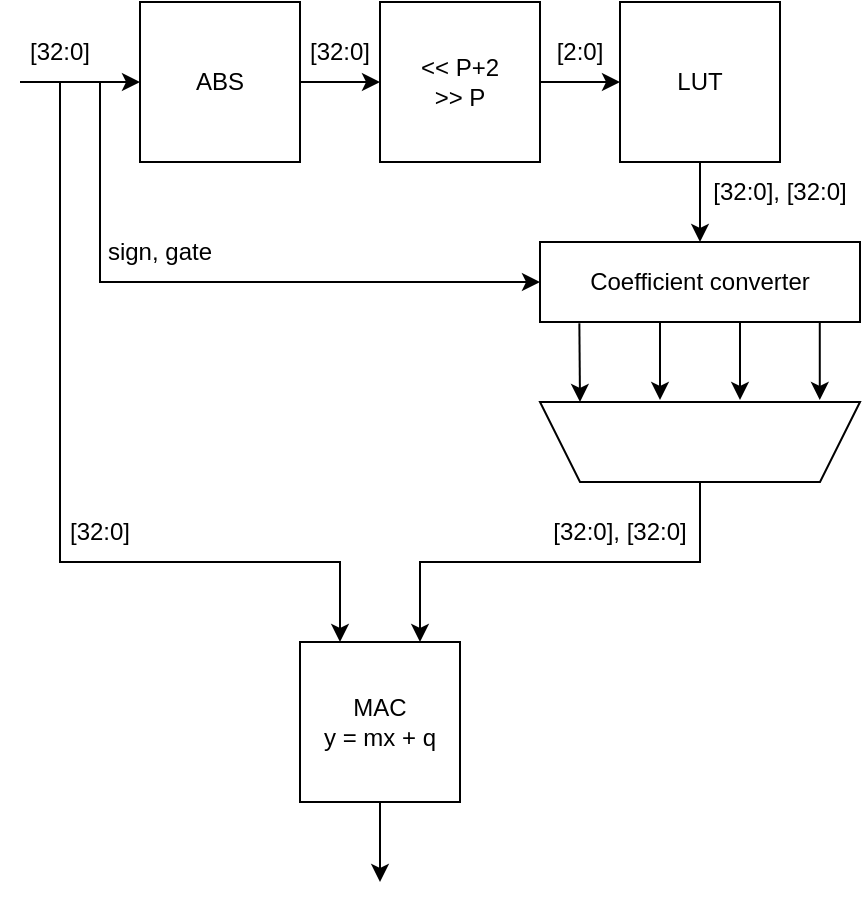 <mxfile version="24.8.6">
  <diagram name="Page-1" id="RbRdEx7LKMOHVXa9Vndr">
    <mxGraphModel dx="857" dy="494" grid="1" gridSize="10" guides="1" tooltips="1" connect="1" arrows="1" fold="1" page="1" pageScale="1" pageWidth="850" pageHeight="1100" math="0" shadow="0">
      <root>
        <mxCell id="0" />
        <mxCell id="1" parent="0" />
        <mxCell id="ZQ7gyXQi0KkHRQITgzZB-7" value="[32:0]" style="text;html=1;align=center;verticalAlign=middle;whiteSpace=wrap;rounded=0;" vertex="1" parent="1">
          <mxGeometry y="250" width="60" height="30" as="geometry" />
        </mxCell>
        <mxCell id="ZQ7gyXQi0KkHRQITgzZB-9" value="[32:0]" style="text;html=1;align=center;verticalAlign=middle;whiteSpace=wrap;rounded=0;" vertex="1" parent="1">
          <mxGeometry x="140" y="250" width="60" height="30" as="geometry" />
        </mxCell>
        <mxCell id="ZQ7gyXQi0KkHRQITgzZB-10" value="[2:0]" style="text;html=1;align=center;verticalAlign=middle;whiteSpace=wrap;rounded=0;" vertex="1" parent="1">
          <mxGeometry x="260" y="250" width="60" height="30" as="geometry" />
        </mxCell>
        <mxCell id="ZQ7gyXQi0KkHRQITgzZB-14" style="edgeStyle=orthogonalEdgeStyle;rounded=0;orthogonalLoop=1;jettySize=auto;html=1;startArrow=classic;startFill=1;endArrow=none;endFill=0;" edge="1" parent="1" source="ZQ7gyXQi0KkHRQITgzZB-12">
          <mxGeometry relative="1" as="geometry">
            <mxPoint x="10" y="280" as="targetPoint" />
          </mxGeometry>
        </mxCell>
        <mxCell id="ZQ7gyXQi0KkHRQITgzZB-15" style="edgeStyle=orthogonalEdgeStyle;rounded=0;orthogonalLoop=1;jettySize=auto;html=1;entryX=0;entryY=0.5;entryDx=0;entryDy=0;" edge="1" parent="1" source="ZQ7gyXQi0KkHRQITgzZB-12" target="ZQ7gyXQi0KkHRQITgzZB-13">
          <mxGeometry relative="1" as="geometry" />
        </mxCell>
        <mxCell id="ZQ7gyXQi0KkHRQITgzZB-12" value="&lt;div&gt;ABS&lt;/div&gt;" style="whiteSpace=wrap;html=1;aspect=fixed;" vertex="1" parent="1">
          <mxGeometry x="70" y="240" width="80" height="80" as="geometry" />
        </mxCell>
        <mxCell id="ZQ7gyXQi0KkHRQITgzZB-16" style="edgeStyle=orthogonalEdgeStyle;rounded=0;orthogonalLoop=1;jettySize=auto;html=1;" edge="1" parent="1" source="ZQ7gyXQi0KkHRQITgzZB-13">
          <mxGeometry relative="1" as="geometry">
            <mxPoint x="310" y="280" as="targetPoint" />
          </mxGeometry>
        </mxCell>
        <mxCell id="ZQ7gyXQi0KkHRQITgzZB-13" value="&lt;div&gt;&amp;lt;&amp;lt; P+2&lt;/div&gt;&lt;div&gt;&amp;gt;&amp;gt; P&lt;br&gt;&lt;/div&gt;" style="whiteSpace=wrap;html=1;aspect=fixed;" vertex="1" parent="1">
          <mxGeometry x="190" y="240" width="80" height="80" as="geometry" />
        </mxCell>
        <mxCell id="ZQ7gyXQi0KkHRQITgzZB-37" style="edgeStyle=orthogonalEdgeStyle;rounded=0;orthogonalLoop=1;jettySize=auto;html=1;entryX=0.5;entryY=0;entryDx=0;entryDy=0;" edge="1" parent="1" source="ZQ7gyXQi0KkHRQITgzZB-17" target="ZQ7gyXQi0KkHRQITgzZB-36">
          <mxGeometry relative="1" as="geometry" />
        </mxCell>
        <mxCell id="ZQ7gyXQi0KkHRQITgzZB-17" value="&lt;div&gt;LUT&lt;/div&gt;" style="whiteSpace=wrap;html=1;aspect=fixed;" vertex="1" parent="1">
          <mxGeometry x="310" y="240" width="80" height="80" as="geometry" />
        </mxCell>
        <mxCell id="ZQ7gyXQi0KkHRQITgzZB-36" value="Coefficient converter" style="rounded=0;whiteSpace=wrap;html=1;" vertex="1" parent="1">
          <mxGeometry x="270" y="360" width="160" height="40" as="geometry" />
        </mxCell>
        <mxCell id="ZQ7gyXQi0KkHRQITgzZB-38" value="[32:0], [32:0]" style="text;html=1;align=center;verticalAlign=middle;whiteSpace=wrap;rounded=0;" vertex="1" parent="1">
          <mxGeometry x="350" y="320" width="80" height="30" as="geometry" />
        </mxCell>
        <mxCell id="ZQ7gyXQi0KkHRQITgzZB-39" value="" style="endArrow=classic;html=1;rounded=0;exitX=0.123;exitY=1.017;exitDx=0;exitDy=0;exitPerimeter=0;" edge="1" parent="1" source="ZQ7gyXQi0KkHRQITgzZB-36">
          <mxGeometry width="50" height="50" relative="1" as="geometry">
            <mxPoint x="360" y="470" as="sourcePoint" />
            <mxPoint x="290" y="440" as="targetPoint" />
          </mxGeometry>
        </mxCell>
        <mxCell id="ZQ7gyXQi0KkHRQITgzZB-42" value="" style="endArrow=classic;html=1;rounded=0;exitX=0.123;exitY=1.017;exitDx=0;exitDy=0;exitPerimeter=0;" edge="1" parent="1">
          <mxGeometry width="50" height="50" relative="1" as="geometry">
            <mxPoint x="330" y="400" as="sourcePoint" />
            <mxPoint x="330" y="439" as="targetPoint" />
          </mxGeometry>
        </mxCell>
        <mxCell id="ZQ7gyXQi0KkHRQITgzZB-43" value="" style="endArrow=classic;html=1;rounded=0;exitX=0.123;exitY=1.017;exitDx=0;exitDy=0;exitPerimeter=0;" edge="1" parent="1">
          <mxGeometry width="50" height="50" relative="1" as="geometry">
            <mxPoint x="370" y="400" as="sourcePoint" />
            <mxPoint x="370" y="439" as="targetPoint" />
          </mxGeometry>
        </mxCell>
        <mxCell id="ZQ7gyXQi0KkHRQITgzZB-44" value="" style="endArrow=classic;html=1;rounded=0;exitX=0.123;exitY=1.017;exitDx=0;exitDy=0;exitPerimeter=0;" edge="1" parent="1">
          <mxGeometry width="50" height="50" relative="1" as="geometry">
            <mxPoint x="409.89" y="400" as="sourcePoint" />
            <mxPoint x="409.89" y="439" as="targetPoint" />
          </mxGeometry>
        </mxCell>
        <mxCell id="ZQ7gyXQi0KkHRQITgzZB-53" style="edgeStyle=orthogonalEdgeStyle;rounded=0;orthogonalLoop=1;jettySize=auto;html=1;entryX=0.75;entryY=0;entryDx=0;entryDy=0;" edge="1" parent="1" source="ZQ7gyXQi0KkHRQITgzZB-45" target="ZQ7gyXQi0KkHRQITgzZB-51">
          <mxGeometry relative="1" as="geometry">
            <Array as="points">
              <mxPoint x="350" y="520" />
              <mxPoint x="210" y="520" />
            </Array>
          </mxGeometry>
        </mxCell>
        <mxCell id="ZQ7gyXQi0KkHRQITgzZB-45" value="" style="shape=trapezoid;perimeter=trapezoidPerimeter;whiteSpace=wrap;html=1;fixedSize=1;rotation=-180;" vertex="1" parent="1">
          <mxGeometry x="270" y="440" width="160" height="40" as="geometry" />
        </mxCell>
        <mxCell id="ZQ7gyXQi0KkHRQITgzZB-46" value="" style="endArrow=classic;html=1;rounded=0;entryX=0;entryY=0.5;entryDx=0;entryDy=0;" edge="1" parent="1" target="ZQ7gyXQi0KkHRQITgzZB-36">
          <mxGeometry width="50" height="50" relative="1" as="geometry">
            <mxPoint x="50" y="280" as="sourcePoint" />
            <mxPoint x="210" y="380" as="targetPoint" />
            <Array as="points">
              <mxPoint x="50" y="380" />
            </Array>
          </mxGeometry>
        </mxCell>
        <mxCell id="ZQ7gyXQi0KkHRQITgzZB-47" value="sign, gate" style="text;html=1;align=center;verticalAlign=middle;whiteSpace=wrap;rounded=0;" vertex="1" parent="1">
          <mxGeometry x="50" y="350" width="60" height="30" as="geometry" />
        </mxCell>
        <mxCell id="ZQ7gyXQi0KkHRQITgzZB-52" style="edgeStyle=orthogonalEdgeStyle;rounded=0;orthogonalLoop=1;jettySize=auto;html=1;exitX=0.25;exitY=0;exitDx=0;exitDy=0;startArrow=classic;startFill=1;endArrow=none;endFill=0;" edge="1" parent="1" source="ZQ7gyXQi0KkHRQITgzZB-51">
          <mxGeometry relative="1" as="geometry">
            <mxPoint x="30" y="280" as="targetPoint" />
            <Array as="points">
              <mxPoint x="170" y="520" />
              <mxPoint x="30" y="520" />
            </Array>
          </mxGeometry>
        </mxCell>
        <mxCell id="ZQ7gyXQi0KkHRQITgzZB-56" style="edgeStyle=orthogonalEdgeStyle;rounded=0;orthogonalLoop=1;jettySize=auto;html=1;" edge="1" parent="1" source="ZQ7gyXQi0KkHRQITgzZB-51">
          <mxGeometry relative="1" as="geometry">
            <mxPoint x="190" y="680" as="targetPoint" />
          </mxGeometry>
        </mxCell>
        <mxCell id="ZQ7gyXQi0KkHRQITgzZB-51" value="&lt;div&gt;MAC&lt;/div&gt;&lt;div&gt;y = mx + q&lt;br&gt;&lt;/div&gt;" style="whiteSpace=wrap;html=1;aspect=fixed;" vertex="1" parent="1">
          <mxGeometry x="150" y="560" width="80" height="80" as="geometry" />
        </mxCell>
        <mxCell id="ZQ7gyXQi0KkHRQITgzZB-54" value="[32:0]" style="text;html=1;align=center;verticalAlign=middle;whiteSpace=wrap;rounded=0;" vertex="1" parent="1">
          <mxGeometry x="20" y="490" width="60" height="30" as="geometry" />
        </mxCell>
        <mxCell id="ZQ7gyXQi0KkHRQITgzZB-55" value="[32:0], [32:0]" style="text;html=1;align=center;verticalAlign=middle;whiteSpace=wrap;rounded=0;" vertex="1" parent="1">
          <mxGeometry x="270" y="490" width="80" height="30" as="geometry" />
        </mxCell>
      </root>
    </mxGraphModel>
  </diagram>
</mxfile>
